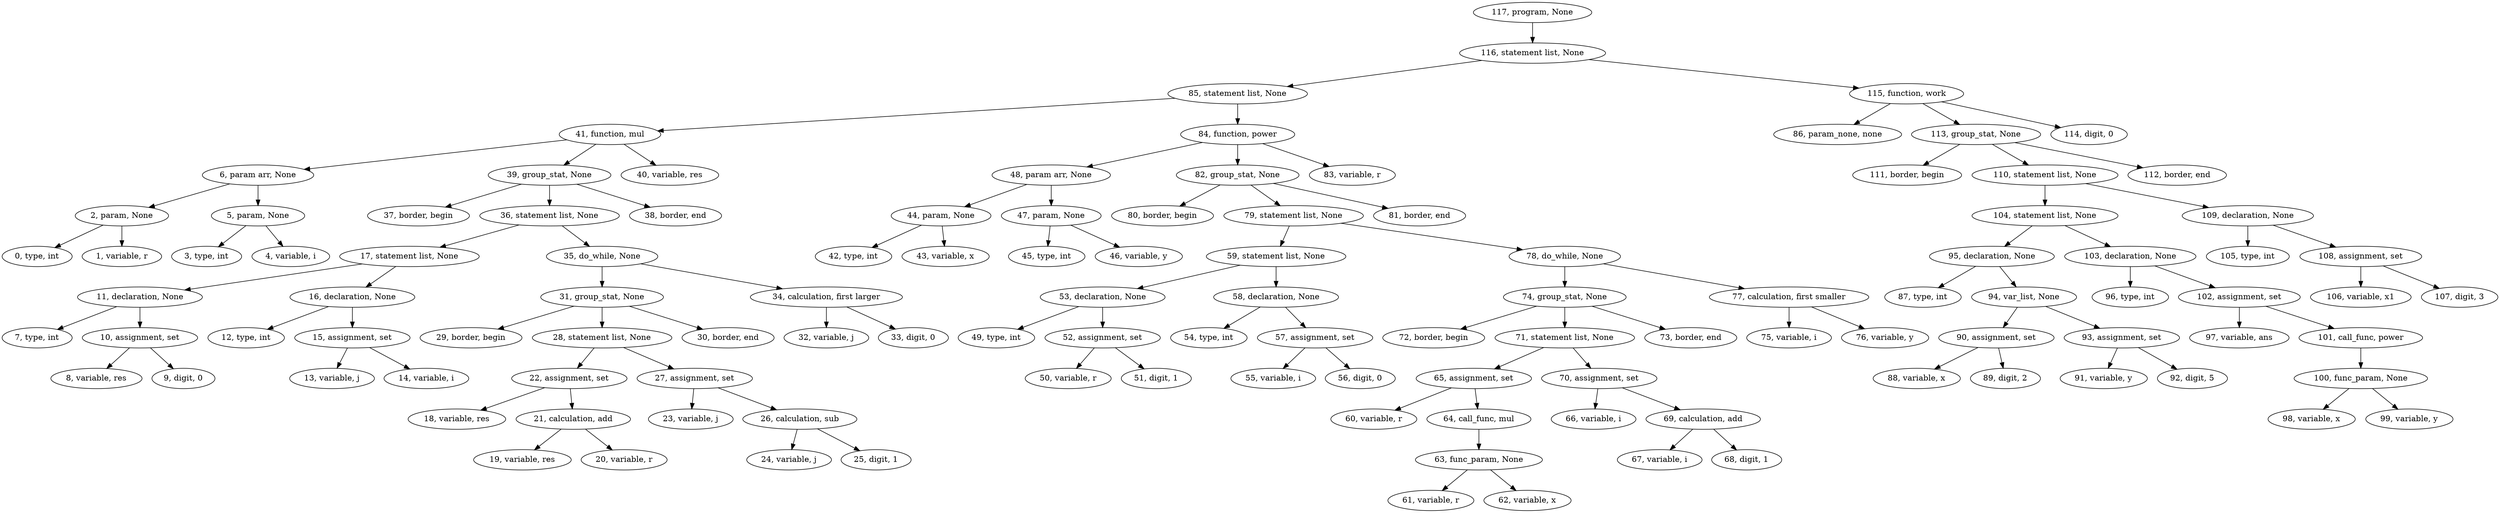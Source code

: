 digraph tree {
	"117, program, None" -> "116, statement list, None"
	"116, statement list, None" -> "85, statement list, None"
	"85, statement list, None" -> "41, function, mul"
	"41, function, mul" -> "6, param arr, None"
	"6, param arr, None" -> "2, param, None"
	"2, param, None" -> "0, type, int"
	"2, param, None" -> "1, variable, r"
	"6, param arr, None" -> "5, param, None"
	"5, param, None" -> "3, type, int"
	"5, param, None" -> "4, variable, i"
	"41, function, mul" -> "39, group_stat, None"
	"39, group_stat, None" -> "37, border, begin"
	"39, group_stat, None" -> "36, statement list, None"
	"36, statement list, None" -> "17, statement list, None"
	"17, statement list, None" -> "11, declaration, None"
	"11, declaration, None" -> "7, type, int"
	"11, declaration, None" -> "10, assignment, set"
	"10, assignment, set" -> "8, variable, res"
	"10, assignment, set" -> "9, digit, 0"
	"17, statement list, None" -> "16, declaration, None"
	"16, declaration, None" -> "12, type, int"
	"16, declaration, None" -> "15, assignment, set"
	"15, assignment, set" -> "13, variable, j"
	"15, assignment, set" -> "14, variable, i"
	"36, statement list, None" -> "35, do_while, None"
	"35, do_while, None" -> "31, group_stat, None"
	"31, group_stat, None" -> "29, border, begin"
	"31, group_stat, None" -> "28, statement list, None"
	"28, statement list, None" -> "22, assignment, set"
	"22, assignment, set" -> "18, variable, res"
	"22, assignment, set" -> "21, calculation, add"
	"21, calculation, add" -> "19, variable, res"
	"21, calculation, add" -> "20, variable, r"
	"28, statement list, None" -> "27, assignment, set"
	"27, assignment, set" -> "23, variable, j"
	"27, assignment, set" -> "26, calculation, sub"
	"26, calculation, sub" -> "24, variable, j"
	"26, calculation, sub" -> "25, digit, 1"
	"31, group_stat, None" -> "30, border, end"
	"35, do_while, None" -> "34, calculation, first larger"
	"34, calculation, first larger" -> "32, variable, j"
	"34, calculation, first larger" -> "33, digit, 0"
	"39, group_stat, None" -> "38, border, end"
	"41, function, mul" -> "40, variable, res"
	"85, statement list, None" -> "84, function, power"
	"84, function, power" -> "48, param arr, None"
	"48, param arr, None" -> "44, param, None"
	"44, param, None" -> "42, type, int"
	"44, param, None" -> "43, variable, x"
	"48, param arr, None" -> "47, param, None"
	"47, param, None" -> "45, type, int"
	"47, param, None" -> "46, variable, y"
	"84, function, power" -> "82, group_stat, None"
	"82, group_stat, None" -> "80, border, begin"
	"82, group_stat, None" -> "79, statement list, None"
	"79, statement list, None" -> "59, statement list, None"
	"59, statement list, None" -> "53, declaration, None"
	"53, declaration, None" -> "49, type, int"
	"53, declaration, None" -> "52, assignment, set"
	"52, assignment, set" -> "50, variable, r"
	"52, assignment, set" -> "51, digit, 1"
	"59, statement list, None" -> "58, declaration, None"
	"58, declaration, None" -> "54, type, int"
	"58, declaration, None" -> "57, assignment, set"
	"57, assignment, set" -> "55, variable, i"
	"57, assignment, set" -> "56, digit, 0"
	"79, statement list, None" -> "78, do_while, None"
	"78, do_while, None" -> "74, group_stat, None"
	"74, group_stat, None" -> "72, border, begin"
	"74, group_stat, None" -> "71, statement list, None"
	"71, statement list, None" -> "65, assignment, set"
	"65, assignment, set" -> "60, variable, r"
	"65, assignment, set" -> "64, call_func, mul"
	"64, call_func, mul" -> "63, func_param, None"
	"63, func_param, None" -> "61, variable, r"
	"63, func_param, None" -> "62, variable, x"
	"71, statement list, None" -> "70, assignment, set"
	"70, assignment, set" -> "66, variable, i"
	"70, assignment, set" -> "69, calculation, add"
	"69, calculation, add" -> "67, variable, i"
	"69, calculation, add" -> "68, digit, 1"
	"74, group_stat, None" -> "73, border, end"
	"78, do_while, None" -> "77, calculation, first smaller"
	"77, calculation, first smaller" -> "75, variable, i"
	"77, calculation, first smaller" -> "76, variable, y"
	"82, group_stat, None" -> "81, border, end"
	"84, function, power" -> "83, variable, r"
	"116, statement list, None" -> "115, function, work"
	"115, function, work" -> "86, param_none, none"
	"115, function, work" -> "113, group_stat, None"
	"113, group_stat, None" -> "111, border, begin"
	"113, group_stat, None" -> "110, statement list, None"
	"110, statement list, None" -> "104, statement list, None"
	"104, statement list, None" -> "95, declaration, None"
	"95, declaration, None" -> "87, type, int"
	"95, declaration, None" -> "94, var_list, None"
	"94, var_list, None" -> "90, assignment, set"
	"90, assignment, set" -> "88, variable, x"
	"90, assignment, set" -> "89, digit, 2"
	"94, var_list, None" -> "93, assignment, set"
	"93, assignment, set" -> "91, variable, y"
	"93, assignment, set" -> "92, digit, 5"
	"104, statement list, None" -> "103, declaration, None"
	"103, declaration, None" -> "96, type, int"
	"103, declaration, None" -> "102, assignment, set"
	"102, assignment, set" -> "97, variable, ans"
	"102, assignment, set" -> "101, call_func, power"
	"101, call_func, power" -> "100, func_param, None"
	"100, func_param, None" -> "98, variable, x"
	"100, func_param, None" -> "99, variable, y"
	"110, statement list, None" -> "109, declaration, None"
	"109, declaration, None" -> "105, type, int"
	"109, declaration, None" -> "108, assignment, set"
	"108, assignment, set" -> "106, variable, x1"
	"108, assignment, set" -> "107, digit, 3"
	"113, group_stat, None" -> "112, border, end"
	"115, function, work" -> "114, digit, 0"
}
